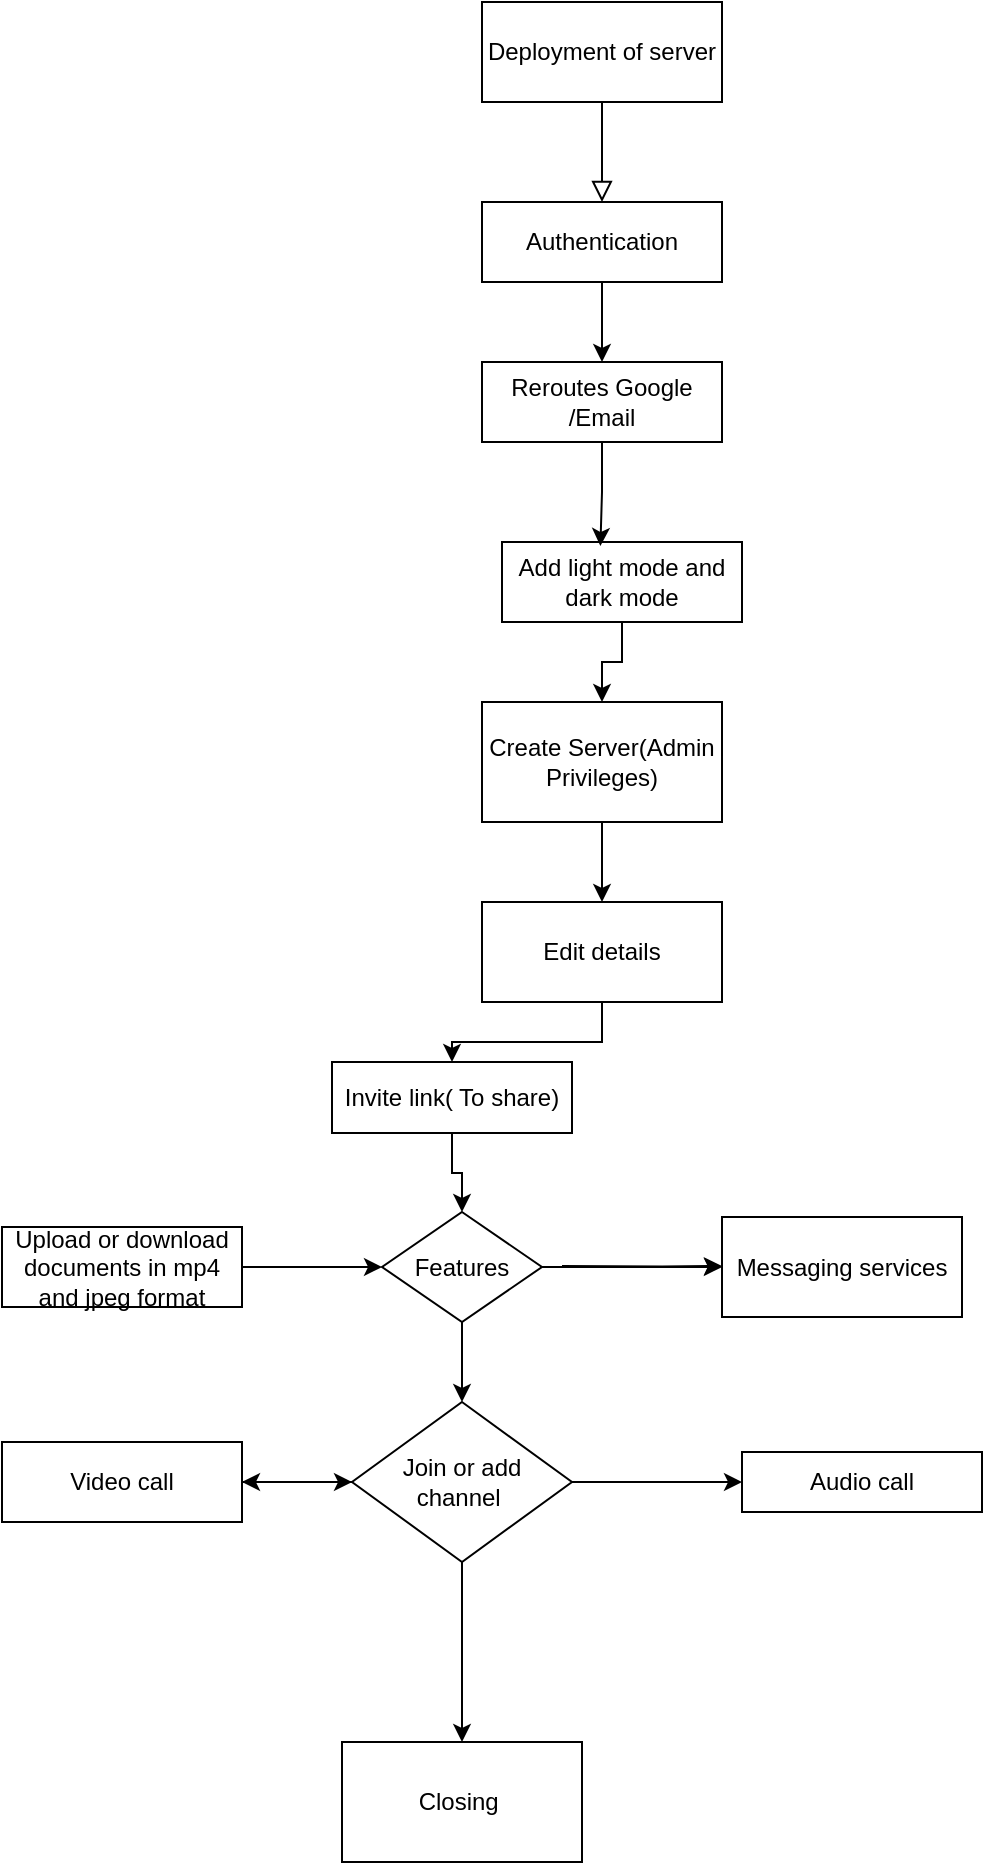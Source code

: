 <mxfile version="24.7.7">
  <diagram id="C5RBs43oDa-KdzZeNtuy" name="Page-1">
    <mxGraphModel dx="1663" dy="469" grid="1" gridSize="10" guides="1" tooltips="1" connect="1" arrows="1" fold="1" page="1" pageScale="1" pageWidth="827" pageHeight="1169" math="0" shadow="0">
      <root>
        <mxCell id="WIyWlLk6GJQsqaUBKTNV-0" />
        <mxCell id="WIyWlLk6GJQsqaUBKTNV-1" parent="WIyWlLk6GJQsqaUBKTNV-0" />
        <mxCell id="WIyWlLk6GJQsqaUBKTNV-2" value="" style="rounded=0;html=1;jettySize=auto;orthogonalLoop=1;fontSize=11;endArrow=block;endFill=0;endSize=8;strokeWidth=1;shadow=0;labelBackgroundColor=none;edgeStyle=orthogonalEdgeStyle;" parent="WIyWlLk6GJQsqaUBKTNV-1" edge="1">
          <mxGeometry relative="1" as="geometry">
            <mxPoint x="220" y="120" as="sourcePoint" />
            <mxPoint x="220" y="170" as="targetPoint" />
          </mxGeometry>
        </mxCell>
        <mxCell id="jSNVmiuDcOuy4MH1T7Fy-33" style="edgeStyle=orthogonalEdgeStyle;rounded=0;orthogonalLoop=1;jettySize=auto;html=1;entryX=0.5;entryY=0;entryDx=0;entryDy=0;" edge="1" parent="WIyWlLk6GJQsqaUBKTNV-1" source="jSNVmiuDcOuy4MH1T7Fy-1" target="jSNVmiuDcOuy4MH1T7Fy-2">
          <mxGeometry relative="1" as="geometry" />
        </mxCell>
        <mxCell id="jSNVmiuDcOuy4MH1T7Fy-1" value="Authentication" style="rounded=0;whiteSpace=wrap;html=1;" vertex="1" parent="WIyWlLk6GJQsqaUBKTNV-1">
          <mxGeometry x="160" y="170" width="120" height="40" as="geometry" />
        </mxCell>
        <mxCell id="jSNVmiuDcOuy4MH1T7Fy-2" value="Reroutes Google /Email" style="rounded=0;whiteSpace=wrap;html=1;" vertex="1" parent="WIyWlLk6GJQsqaUBKTNV-1">
          <mxGeometry x="160" y="250" width="120" height="40" as="geometry" />
        </mxCell>
        <mxCell id="jSNVmiuDcOuy4MH1T7Fy-37" style="edgeStyle=orthogonalEdgeStyle;rounded=0;orthogonalLoop=1;jettySize=auto;html=1;exitX=0.5;exitY=1;exitDx=0;exitDy=0;entryX=0.5;entryY=0;entryDx=0;entryDy=0;" edge="1" parent="WIyWlLk6GJQsqaUBKTNV-1" source="jSNVmiuDcOuy4MH1T7Fy-10" target="jSNVmiuDcOuy4MH1T7Fy-11">
          <mxGeometry relative="1" as="geometry" />
        </mxCell>
        <mxCell id="jSNVmiuDcOuy4MH1T7Fy-10" value="Create Server(Admin Privileges)" style="rounded=0;whiteSpace=wrap;html=1;" vertex="1" parent="WIyWlLk6GJQsqaUBKTNV-1">
          <mxGeometry x="160" y="420" width="120" height="60" as="geometry" />
        </mxCell>
        <mxCell id="jSNVmiuDcOuy4MH1T7Fy-26" style="edgeStyle=orthogonalEdgeStyle;rounded=0;orthogonalLoop=1;jettySize=auto;html=1;" edge="1" parent="WIyWlLk6GJQsqaUBKTNV-1" source="jSNVmiuDcOuy4MH1T7Fy-11" target="jSNVmiuDcOuy4MH1T7Fy-13">
          <mxGeometry relative="1" as="geometry" />
        </mxCell>
        <mxCell id="jSNVmiuDcOuy4MH1T7Fy-11" value="Edit details" style="rounded=0;whiteSpace=wrap;html=1;" vertex="1" parent="WIyWlLk6GJQsqaUBKTNV-1">
          <mxGeometry x="160" y="520" width="120" height="50" as="geometry" />
        </mxCell>
        <mxCell id="jSNVmiuDcOuy4MH1T7Fy-12" value="Deployment of server" style="rounded=0;whiteSpace=wrap;html=1;" vertex="1" parent="WIyWlLk6GJQsqaUBKTNV-1">
          <mxGeometry x="160" y="70" width="120" height="50" as="geometry" />
        </mxCell>
        <mxCell id="jSNVmiuDcOuy4MH1T7Fy-39" value="" style="edgeStyle=orthogonalEdgeStyle;rounded=0;orthogonalLoop=1;jettySize=auto;html=1;" edge="1" parent="WIyWlLk6GJQsqaUBKTNV-1" source="jSNVmiuDcOuy4MH1T7Fy-13" target="jSNVmiuDcOuy4MH1T7Fy-15">
          <mxGeometry relative="1" as="geometry" />
        </mxCell>
        <mxCell id="jSNVmiuDcOuy4MH1T7Fy-13" value="Invite link( To share)" style="rounded=0;whiteSpace=wrap;html=1;" vertex="1" parent="WIyWlLk6GJQsqaUBKTNV-1">
          <mxGeometry x="85" y="600" width="120" height="35.5" as="geometry" />
        </mxCell>
        <mxCell id="jSNVmiuDcOuy4MH1T7Fy-14" value="Messaging services" style="rounded=0;whiteSpace=wrap;html=1;" vertex="1" parent="WIyWlLk6GJQsqaUBKTNV-1">
          <mxGeometry x="280" y="677.5" width="120" height="50" as="geometry" />
        </mxCell>
        <mxCell id="jSNVmiuDcOuy4MH1T7Fy-23" value="" style="edgeStyle=orthogonalEdgeStyle;rounded=0;orthogonalLoop=1;jettySize=auto;html=1;" edge="1" parent="WIyWlLk6GJQsqaUBKTNV-1" source="jSNVmiuDcOuy4MH1T7Fy-15" target="jSNVmiuDcOuy4MH1T7Fy-14">
          <mxGeometry relative="1" as="geometry" />
        </mxCell>
        <mxCell id="jSNVmiuDcOuy4MH1T7Fy-28" style="edgeStyle=orthogonalEdgeStyle;rounded=0;orthogonalLoop=1;jettySize=auto;html=1;exitX=0.5;exitY=1;exitDx=0;exitDy=0;entryX=0.5;entryY=0;entryDx=0;entryDy=0;" edge="1" parent="WIyWlLk6GJQsqaUBKTNV-1" source="jSNVmiuDcOuy4MH1T7Fy-15" target="jSNVmiuDcOuy4MH1T7Fy-21">
          <mxGeometry relative="1" as="geometry" />
        </mxCell>
        <mxCell id="jSNVmiuDcOuy4MH1T7Fy-15" value="Features" style="rhombus;whiteSpace=wrap;html=1;" vertex="1" parent="WIyWlLk6GJQsqaUBKTNV-1">
          <mxGeometry x="110" y="675" width="80" height="55" as="geometry" />
        </mxCell>
        <mxCell id="jSNVmiuDcOuy4MH1T7Fy-16" value="" style="endArrow=classic;html=1;rounded=0;" edge="1" parent="WIyWlLk6GJQsqaUBKTNV-1">
          <mxGeometry width="50" height="50" relative="1" as="geometry">
            <mxPoint x="200" y="702" as="sourcePoint" />
            <mxPoint x="280" y="702" as="targetPoint" />
            <Array as="points">
              <mxPoint x="250" y="702.25" />
            </Array>
          </mxGeometry>
        </mxCell>
        <mxCell id="jSNVmiuDcOuy4MH1T7Fy-27" style="edgeStyle=orthogonalEdgeStyle;rounded=0;orthogonalLoop=1;jettySize=auto;html=1;entryX=0;entryY=0.5;entryDx=0;entryDy=0;" edge="1" parent="WIyWlLk6GJQsqaUBKTNV-1" source="jSNVmiuDcOuy4MH1T7Fy-18" target="jSNVmiuDcOuy4MH1T7Fy-15">
          <mxGeometry relative="1" as="geometry" />
        </mxCell>
        <mxCell id="jSNVmiuDcOuy4MH1T7Fy-18" value="Upload or download documents in mp4 and jpeg format" style="rounded=0;whiteSpace=wrap;html=1;" vertex="1" parent="WIyWlLk6GJQsqaUBKTNV-1">
          <mxGeometry x="-80" y="682.5" width="120" height="40" as="geometry" />
        </mxCell>
        <mxCell id="jSNVmiuDcOuy4MH1T7Fy-36" value="" style="edgeStyle=orthogonalEdgeStyle;rounded=0;orthogonalLoop=1;jettySize=auto;html=1;" edge="1" parent="WIyWlLk6GJQsqaUBKTNV-1" source="jSNVmiuDcOuy4MH1T7Fy-20" target="jSNVmiuDcOuy4MH1T7Fy-10">
          <mxGeometry relative="1" as="geometry" />
        </mxCell>
        <mxCell id="jSNVmiuDcOuy4MH1T7Fy-20" value="Add light mode and dark mode" style="rounded=0;whiteSpace=wrap;html=1;" vertex="1" parent="WIyWlLk6GJQsqaUBKTNV-1">
          <mxGeometry x="170" y="340" width="120" height="40" as="geometry" />
        </mxCell>
        <mxCell id="jSNVmiuDcOuy4MH1T7Fy-30" style="edgeStyle=orthogonalEdgeStyle;rounded=0;orthogonalLoop=1;jettySize=auto;html=1;" edge="1" parent="WIyWlLk6GJQsqaUBKTNV-1" source="jSNVmiuDcOuy4MH1T7Fy-21">
          <mxGeometry relative="1" as="geometry">
            <mxPoint x="40" y="810" as="targetPoint" />
          </mxGeometry>
        </mxCell>
        <mxCell id="jSNVmiuDcOuy4MH1T7Fy-38" value="" style="edgeStyle=orthogonalEdgeStyle;rounded=0;orthogonalLoop=1;jettySize=auto;html=1;" edge="1" parent="WIyWlLk6GJQsqaUBKTNV-1" source="jSNVmiuDcOuy4MH1T7Fy-21" target="jSNVmiuDcOuy4MH1T7Fy-32">
          <mxGeometry relative="1" as="geometry" />
        </mxCell>
        <mxCell id="jSNVmiuDcOuy4MH1T7Fy-41" value="" style="edgeStyle=orthogonalEdgeStyle;rounded=0;orthogonalLoop=1;jettySize=auto;html=1;" edge="1" parent="WIyWlLk6GJQsqaUBKTNV-1" source="jSNVmiuDcOuy4MH1T7Fy-21" target="jSNVmiuDcOuy4MH1T7Fy-40">
          <mxGeometry relative="1" as="geometry" />
        </mxCell>
        <mxCell id="jSNVmiuDcOuy4MH1T7Fy-21" value="Join or add channel&amp;nbsp;" style="rhombus;whiteSpace=wrap;html=1;" vertex="1" parent="WIyWlLk6GJQsqaUBKTNV-1">
          <mxGeometry x="95" y="770" width="110" height="80" as="geometry" />
        </mxCell>
        <mxCell id="jSNVmiuDcOuy4MH1T7Fy-29" style="edgeStyle=orthogonalEdgeStyle;rounded=0;orthogonalLoop=1;jettySize=auto;html=1;entryX=0;entryY=0.5;entryDx=0;entryDy=0;" edge="1" parent="WIyWlLk6GJQsqaUBKTNV-1" source="jSNVmiuDcOuy4MH1T7Fy-22" target="jSNVmiuDcOuy4MH1T7Fy-21">
          <mxGeometry relative="1" as="geometry" />
        </mxCell>
        <mxCell id="jSNVmiuDcOuy4MH1T7Fy-22" value="Video call" style="rounded=0;whiteSpace=wrap;html=1;" vertex="1" parent="WIyWlLk6GJQsqaUBKTNV-1">
          <mxGeometry x="-80" y="790" width="120" height="40" as="geometry" />
        </mxCell>
        <mxCell id="jSNVmiuDcOuy4MH1T7Fy-32" value="Audio call" style="rounded=0;whiteSpace=wrap;html=1;" vertex="1" parent="WIyWlLk6GJQsqaUBKTNV-1">
          <mxGeometry x="290" y="795" width="120" height="30" as="geometry" />
        </mxCell>
        <mxCell id="jSNVmiuDcOuy4MH1T7Fy-35" style="edgeStyle=orthogonalEdgeStyle;rounded=0;orthogonalLoop=1;jettySize=auto;html=1;entryX=0.41;entryY=0.05;entryDx=0;entryDy=0;entryPerimeter=0;" edge="1" parent="WIyWlLk6GJQsqaUBKTNV-1" source="jSNVmiuDcOuy4MH1T7Fy-2" target="jSNVmiuDcOuy4MH1T7Fy-20">
          <mxGeometry relative="1" as="geometry" />
        </mxCell>
        <mxCell id="jSNVmiuDcOuy4MH1T7Fy-40" value="Closing&amp;nbsp;" style="whiteSpace=wrap;html=1;" vertex="1" parent="WIyWlLk6GJQsqaUBKTNV-1">
          <mxGeometry x="90" y="940" width="120" height="60" as="geometry" />
        </mxCell>
      </root>
    </mxGraphModel>
  </diagram>
</mxfile>
